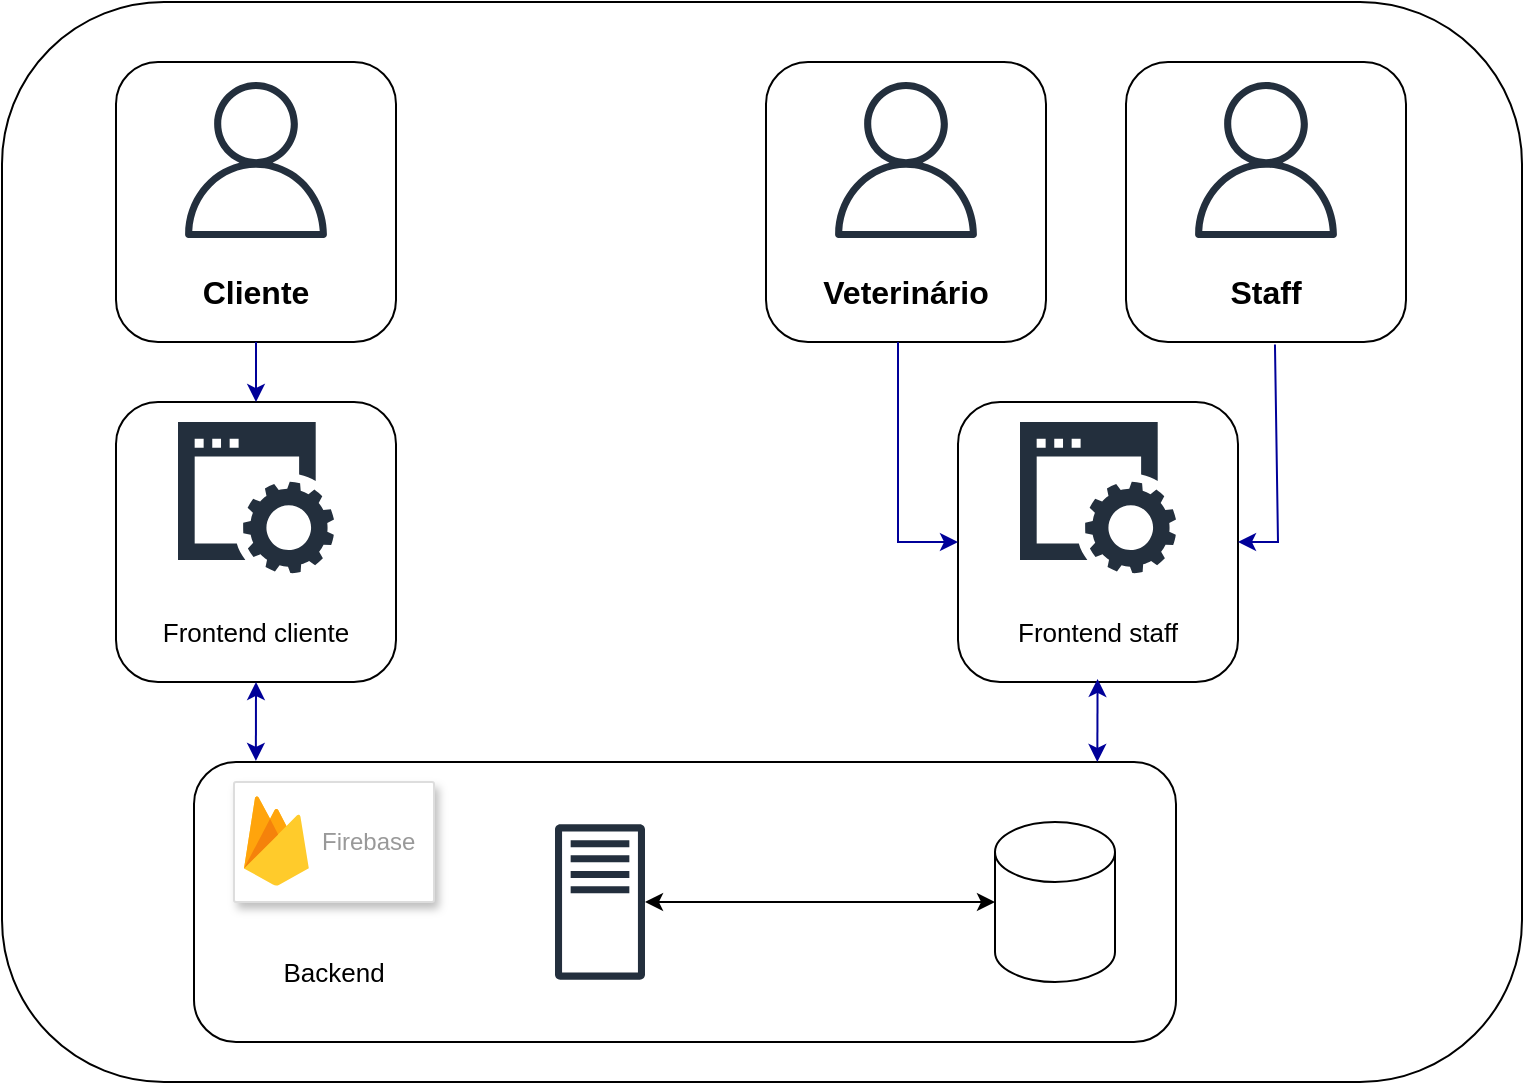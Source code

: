 <mxfile version="20.6.0" type="device"><diagram id="prtHgNgQTEPvFCAcTncT" name="Page-1"><mxGraphModel dx="1632" dy="913" grid="1" gridSize="10" guides="1" tooltips="1" connect="1" arrows="1" fold="1" page="1" pageScale="1" pageWidth="827" pageHeight="1169" math="0" shadow="0"><root><mxCell id="0"/><mxCell id="1" parent="0"/><mxCell id="I6q1kjLEkQbq3Y4zh0vJ-32" value="" style="rounded=1;whiteSpace=wrap;html=1;strokeColor=default;fontSize=13;fillColor=default;" vertex="1" parent="1"><mxGeometry x="34" y="50" width="760" height="540" as="geometry"/></mxCell><mxCell id="I6q1kjLEkQbq3Y4zh0vJ-2" value="" style="rounded=1;whiteSpace=wrap;html=1;" vertex="1" parent="1"><mxGeometry x="91" y="80" width="140" height="140" as="geometry"/></mxCell><mxCell id="I6q1kjLEkQbq3Y4zh0vJ-1" value="" style="sketch=0;outlineConnect=0;fontColor=#232F3E;gradientColor=none;fillColor=#232F3D;strokeColor=none;dashed=0;verticalLabelPosition=bottom;verticalAlign=top;align=center;html=1;fontSize=12;fontStyle=0;aspect=fixed;pointerEvents=1;shape=mxgraph.aws4.user;noLabel=0;" vertex="1" parent="1"><mxGeometry x="122" y="90" width="78" height="78" as="geometry"/></mxCell><mxCell id="I6q1kjLEkQbq3Y4zh0vJ-3" value="&lt;div style=&quot;font-size: 16px;&quot;&gt;Cliente&lt;/div&gt;" style="text;html=1;strokeColor=none;fillColor=none;align=center;verticalAlign=middle;whiteSpace=wrap;rounded=0;fontStyle=1;fontSize=16;" vertex="1" parent="1"><mxGeometry x="111" y="180" width="100" height="30" as="geometry"/></mxCell><mxCell id="I6q1kjLEkQbq3Y4zh0vJ-4" value="" style="rounded=1;whiteSpace=wrap;html=1;" vertex="1" parent="1"><mxGeometry x="416" y="80" width="140" height="140" as="geometry"/></mxCell><mxCell id="I6q1kjLEkQbq3Y4zh0vJ-5" value="" style="sketch=0;outlineConnect=0;fontColor=#232F3E;gradientColor=none;fillColor=#232F3D;strokeColor=none;dashed=0;verticalLabelPosition=bottom;verticalAlign=top;align=center;html=1;fontSize=12;fontStyle=0;aspect=fixed;pointerEvents=1;shape=mxgraph.aws4.user;noLabel=0;" vertex="1" parent="1"><mxGeometry x="447" y="90" width="78" height="78" as="geometry"/></mxCell><mxCell id="I6q1kjLEkQbq3Y4zh0vJ-6" value="Veterinário" style="text;html=1;strokeColor=none;fillColor=none;align=center;verticalAlign=middle;whiteSpace=wrap;rounded=0;fontStyle=1;fontSize=16;" vertex="1" parent="1"><mxGeometry x="436" y="180" width="100" height="30" as="geometry"/></mxCell><mxCell id="I6q1kjLEkQbq3Y4zh0vJ-7" value="" style="rounded=1;whiteSpace=wrap;html=1;" vertex="1" parent="1"><mxGeometry x="596" y="80" width="140" height="140" as="geometry"/></mxCell><mxCell id="I6q1kjLEkQbq3Y4zh0vJ-8" value="" style="sketch=0;outlineConnect=0;fontColor=#232F3E;gradientColor=none;fillColor=#232F3D;strokeColor=none;dashed=0;verticalLabelPosition=bottom;verticalAlign=top;align=center;html=1;fontSize=12;fontStyle=0;aspect=fixed;pointerEvents=1;shape=mxgraph.aws4.user;noLabel=0;" vertex="1" parent="1"><mxGeometry x="627" y="90" width="78" height="78" as="geometry"/></mxCell><mxCell id="I6q1kjLEkQbq3Y4zh0vJ-9" value="&lt;div&gt;Staff&lt;/div&gt;" style="text;html=1;strokeColor=none;fillColor=none;align=center;verticalAlign=middle;whiteSpace=wrap;rounded=0;fontStyle=1;fontSize=16;" vertex="1" parent="1"><mxGeometry x="616" y="180" width="100" height="30" as="geometry"/></mxCell><mxCell id="I6q1kjLEkQbq3Y4zh0vJ-11" value="" style="rounded=1;whiteSpace=wrap;html=1;" vertex="1" parent="1"><mxGeometry x="91" y="250" width="140" height="140" as="geometry"/></mxCell><mxCell id="I6q1kjLEkQbq3Y4zh0vJ-10" value="" style="sketch=0;html=1;aspect=fixed;strokeColor=none;shadow=0;align=center;verticalAlign=top;fillColor=#232F3D;shape=mxgraph.gcp2.website;fontSize=16;" vertex="1" parent="1"><mxGeometry x="122" y="260" width="78" height="75.66" as="geometry"/></mxCell><mxCell id="I6q1kjLEkQbq3Y4zh0vJ-12" value="&lt;div style=&quot;font-size: 13px;&quot;&gt;&lt;font style=&quot;font-size: 13px;&quot;&gt;Frontend cliente&lt;/font&gt;&lt;/div&gt;" style="text;html=1;strokeColor=none;fillColor=none;align=center;verticalAlign=middle;whiteSpace=wrap;rounded=0;fontStyle=0;fontSize=16;" vertex="1" parent="1"><mxGeometry x="111" y="350" width="100" height="30" as="geometry"/></mxCell><mxCell id="I6q1kjLEkQbq3Y4zh0vJ-13" value="" style="rounded=1;whiteSpace=wrap;html=1;" vertex="1" parent="1"><mxGeometry x="512" y="250" width="140" height="140" as="geometry"/></mxCell><mxCell id="I6q1kjLEkQbq3Y4zh0vJ-14" value="" style="sketch=0;html=1;aspect=fixed;strokeColor=none;shadow=0;align=center;verticalAlign=top;fillColor=#232F3D;shape=mxgraph.gcp2.website;fontSize=16;" vertex="1" parent="1"><mxGeometry x="543" y="260" width="78" height="75.66" as="geometry"/></mxCell><mxCell id="I6q1kjLEkQbq3Y4zh0vJ-15" value="&lt;div style=&quot;font-size: 13px;&quot;&gt;&lt;font style=&quot;font-size: 13px;&quot;&gt;Frontend staff&lt;/font&gt;&lt;/div&gt;" style="text;html=1;strokeColor=none;fillColor=none;align=center;verticalAlign=middle;whiteSpace=wrap;rounded=0;fontStyle=0;fontSize=16;" vertex="1" parent="1"><mxGeometry x="532" y="350" width="100" height="30" as="geometry"/></mxCell><mxCell id="I6q1kjLEkQbq3Y4zh0vJ-16" value="" style="endArrow=classic;html=1;rounded=0;fontSize=13;entryX=0;entryY=0.5;entryDx=0;entryDy=0;strokeColor=#000099;" edge="1" parent="1" target="I6q1kjLEkQbq3Y4zh0vJ-13"><mxGeometry width="50" height="50" relative="1" as="geometry"><mxPoint x="482" y="220" as="sourcePoint"/><mxPoint x="422" y="290" as="targetPoint"/><Array as="points"><mxPoint x="482" y="320"/></Array></mxGeometry></mxCell><mxCell id="I6q1kjLEkQbq3Y4zh0vJ-17" value="" style="endArrow=classic;html=1;rounded=0;fontSize=13;exitX=0.532;exitY=1.009;exitDx=0;exitDy=0;exitPerimeter=0;entryX=1;entryY=0.5;entryDx=0;entryDy=0;strokeColor=#000099;" edge="1" parent="1" source="I6q1kjLEkQbq3Y4zh0vJ-7" target="I6q1kjLEkQbq3Y4zh0vJ-13"><mxGeometry width="50" height="50" relative="1" as="geometry"><mxPoint x="372" y="340" as="sourcePoint"/><mxPoint x="422" y="290" as="targetPoint"/><Array as="points"><mxPoint x="672" y="320"/></Array></mxGeometry></mxCell><mxCell id="I6q1kjLEkQbq3Y4zh0vJ-18" value="" style="endArrow=classic;html=1;rounded=0;fontSize=13;exitX=0.5;exitY=1;exitDx=0;exitDy=0;entryX=0.5;entryY=0;entryDx=0;entryDy=0;strokeColor=#000099;" edge="1" parent="1" source="I6q1kjLEkQbq3Y4zh0vJ-2" target="I6q1kjLEkQbq3Y4zh0vJ-11"><mxGeometry width="50" height="50" relative="1" as="geometry"><mxPoint x="302" y="310" as="sourcePoint"/><mxPoint x="352" y="260" as="targetPoint"/></mxGeometry></mxCell><mxCell id="I6q1kjLEkQbq3Y4zh0vJ-22" value="" style="rounded=1;whiteSpace=wrap;html=1;" vertex="1" parent="1"><mxGeometry x="130" y="430" width="491" height="140" as="geometry"/></mxCell><mxCell id="I6q1kjLEkQbq3Y4zh0vJ-23" value="" style="strokeColor=#dddddd;shadow=1;strokeWidth=1;rounded=1;absoluteArcSize=1;arcSize=2;fontSize=13;fillColor=default;" vertex="1" parent="1"><mxGeometry x="150" y="440" width="100" height="60" as="geometry"/></mxCell><mxCell id="I6q1kjLEkQbq3Y4zh0vJ-24" value="Firebase" style="sketch=0;dashed=0;connectable=0;html=1;fillColor=#5184F3;strokeColor=none;shape=mxgraph.gcp2.firebase;part=1;labelPosition=right;verticalLabelPosition=middle;align=left;verticalAlign=middle;spacingLeft=5;fontColor=#999999;fontSize=12;" vertex="1" parent="I6q1kjLEkQbq3Y4zh0vJ-23"><mxGeometry width="32.4" height="45" relative="1" as="geometry"><mxPoint x="5" y="7" as="offset"/></mxGeometry></mxCell><mxCell id="I6q1kjLEkQbq3Y4zh0vJ-25" value="&lt;div style=&quot;font-size: 13px;&quot;&gt;Backend&lt;/div&gt;" style="text;html=1;strokeColor=none;fillColor=none;align=center;verticalAlign=middle;whiteSpace=wrap;rounded=0;fontStyle=0;fontSize=16;" vertex="1" parent="1"><mxGeometry x="150" y="520" width="100" height="30" as="geometry"/></mxCell><mxCell id="I6q1kjLEkQbq3Y4zh0vJ-26" value="" style="shape=cylinder3;whiteSpace=wrap;html=1;boundedLbl=1;backgroundOutline=1;size=15;strokeColor=default;fontSize=13;fillColor=default;" vertex="1" parent="1"><mxGeometry x="530.5" y="460" width="60" height="80" as="geometry"/></mxCell><mxCell id="I6q1kjLEkQbq3Y4zh0vJ-27" value="" style="sketch=0;outlineConnect=0;fontColor=#232F3E;gradientColor=none;fillColor=#232F3D;strokeColor=none;dashed=0;verticalLabelPosition=bottom;verticalAlign=top;align=center;html=1;fontSize=12;fontStyle=0;aspect=fixed;pointerEvents=1;shape=mxgraph.aws4.traditional_server;" vertex="1" parent="1"><mxGeometry x="310.5" y="461" width="45" height="78" as="geometry"/></mxCell><mxCell id="I6q1kjLEkQbq3Y4zh0vJ-28" value="" style="endArrow=classic;startArrow=classic;html=1;rounded=0;fontSize=13;entryX=0;entryY=0.5;entryDx=0;entryDy=0;entryPerimeter=0;" edge="1" parent="1" source="I6q1kjLEkQbq3Y4zh0vJ-27" target="I6q1kjLEkQbq3Y4zh0vJ-26"><mxGeometry width="50" height="50" relative="1" as="geometry"><mxPoint x="350.5" y="370" as="sourcePoint"/><mxPoint x="400.5" y="320" as="targetPoint"/><Array as="points"/></mxGeometry></mxCell><mxCell id="I6q1kjLEkQbq3Y4zh0vJ-29" value="" style="endArrow=classic;html=1;rounded=0;fontSize=13;entryX=0.5;entryY=1;entryDx=0;entryDy=0;exitX=0.063;exitY=-0.004;exitDx=0;exitDy=0;exitPerimeter=0;startArrow=classic;startFill=1;strokeColor=#000099;" edge="1" parent="1" source="I6q1kjLEkQbq3Y4zh0vJ-22" target="I6q1kjLEkQbq3Y4zh0vJ-11"><mxGeometry width="50" height="50" relative="1" as="geometry"><mxPoint x="372" y="370" as="sourcePoint"/><mxPoint x="422" y="320" as="targetPoint"/></mxGeometry></mxCell><mxCell id="I6q1kjLEkQbq3Y4zh0vJ-30" value="" style="endArrow=classic;html=1;rounded=0;fontSize=13;exitX=0.109;exitY=0.011;exitDx=0;exitDy=0;exitPerimeter=0;entryX=0.5;entryY=1;entryDx=0;entryDy=0;endFill=1;startArrow=classic;startFill=1;strokeColor=#000099;" edge="1" parent="1"><mxGeometry width="50" height="50" relative="1" as="geometry"><mxPoint x="581.659" y="430.0" as="sourcePoint"/><mxPoint x="581.79" y="388.46" as="targetPoint"/></mxGeometry></mxCell></root></mxGraphModel></diagram></mxfile>